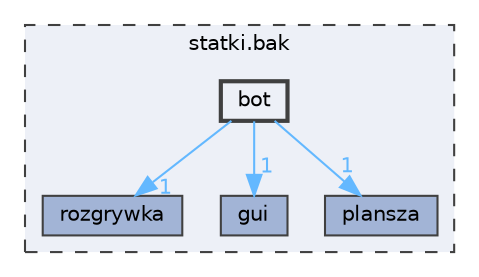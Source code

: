 digraph "statki.bak/bot"
{
 // LATEX_PDF_SIZE
  bgcolor="transparent";
  edge [fontname=Helvetica,fontsize=10,labelfontname=Helvetica,labelfontsize=10];
  node [fontname=Helvetica,fontsize=10,shape=box,height=0.2,width=0.4];
  compound=true
  subgraph clusterdir_f0e24b85889118eba10333c17e4ebc22 {
    graph [ bgcolor="#edf0f7", pencolor="grey25", label="statki.bak", fontname=Helvetica,fontsize=10 style="filled,dashed", URL="dir_f0e24b85889118eba10333c17e4ebc22.html",tooltip=""]
  dir_a34eb1a9fec2555a808e5a32d0f79042 [label="rozgrywka", fillcolor="#a2b4d6", color="grey25", style="filled", URL="dir_a34eb1a9fec2555a808e5a32d0f79042.html",tooltip=""];
  dir_bb55f961ee0712700958cf0b0fb8cfad [label="gui", fillcolor="#a2b4d6", color="grey25", style="filled", URL="dir_bb55f961ee0712700958cf0b0fb8cfad.html",tooltip=""];
  dir_dba1219882e5fbadd808006a81d13227 [label="plansza", fillcolor="#a2b4d6", color="grey25", style="filled", URL="dir_dba1219882e5fbadd808006a81d13227.html",tooltip=""];
  dir_e8568bc4d9ff92d7f0fd838f515a199b [label="bot", fillcolor="#edf0f7", color="grey25", style="filled,bold", URL="dir_e8568bc4d9ff92d7f0fd838f515a199b.html",tooltip=""];
  }
  dir_e8568bc4d9ff92d7f0fd838f515a199b->dir_a34eb1a9fec2555a808e5a32d0f79042 [headlabel="1", labeldistance=1.5 headhref="dir_000001_000014.html" href="dir_000001_000014.html" color="steelblue1" fontcolor="steelblue1"];
  dir_e8568bc4d9ff92d7f0fd838f515a199b->dir_bb55f961ee0712700958cf0b0fb8cfad [headlabel="1", labeldistance=1.5 headhref="dir_000001_000008.html" href="dir_000001_000008.html" color="steelblue1" fontcolor="steelblue1"];
  dir_e8568bc4d9ff92d7f0fd838f515a199b->dir_dba1219882e5fbadd808006a81d13227 [headlabel="1", labeldistance=1.5 headhref="dir_000001_000010.html" href="dir_000001_000010.html" color="steelblue1" fontcolor="steelblue1"];
}
